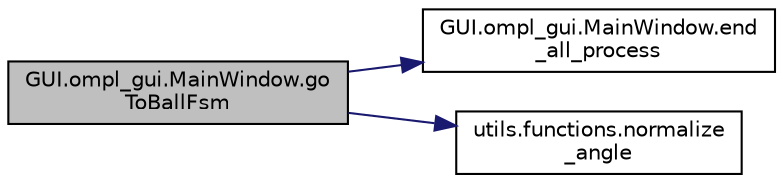 digraph "GUI.ompl_gui.MainWindow.goToBallFsm"
{
 // INTERACTIVE_SVG=YES
  edge [fontname="Helvetica",fontsize="10",labelfontname="Helvetica",labelfontsize="10"];
  node [fontname="Helvetica",fontsize="10",shape=record];
  rankdir="LR";
  Node1 [label="GUI.ompl_gui.MainWindow.go\lToBallFsm",height=0.2,width=0.4,color="black", fillcolor="grey75", style="filled", fontcolor="black"];
  Node1 -> Node2 [color="midnightblue",fontsize="10",style="solid",fontname="Helvetica"];
  Node2 [label="GUI.ompl_gui.MainWindow.end\l_all_process",height=0.2,width=0.4,color="black", fillcolor="white", style="filled",URL="$da/d05/class_g_u_i_1_1ompl__gui_1_1_main_window.html#abe6dc883506011fee9e63074301c6c11"];
  Node1 -> Node3 [color="midnightblue",fontsize="10",style="solid",fontname="Helvetica"];
  Node3 [label="utils.functions.normalize\l_angle",height=0.2,width=0.4,color="black", fillcolor="white", style="filled",URL="$d6/d83/namespaceutils_1_1math__functions.html#a6d17f1067560e91c7ebb2c5b069e927d"];
}
